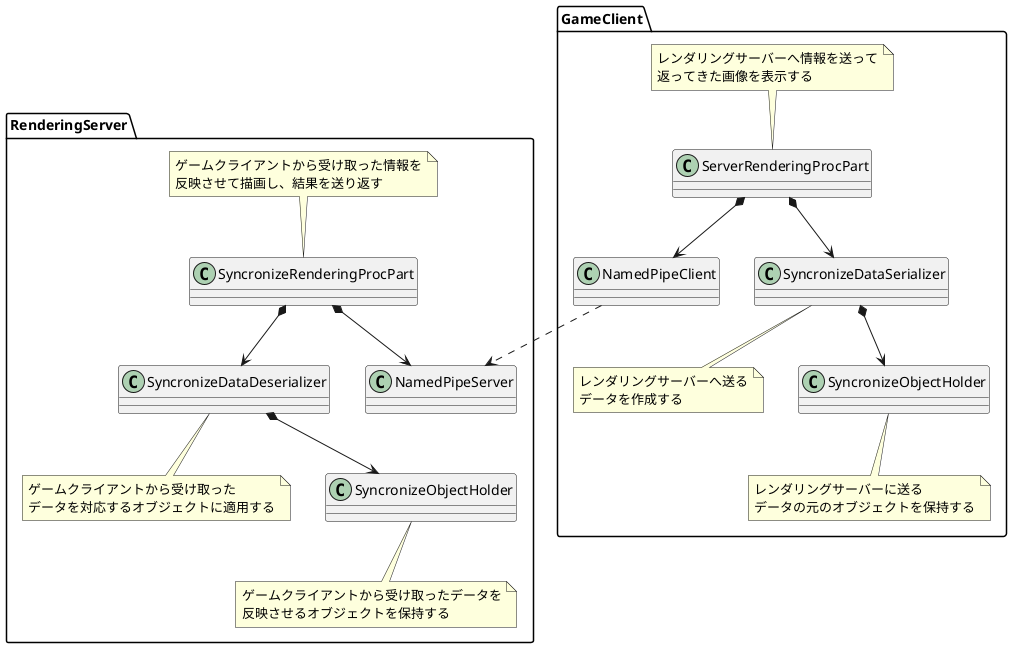
@startuml syncronize_data

namespace GameClient {

class ServerRenderingProcPart
note top
レンダリングサーバーへ情報を送って
返ってきた画像を表示する
endnote

class NamedPipeClient

class SyncronizeDataSerializer
note bottom
レンダリングサーバーへ送る
データを作成する
endnote

class SyncronizeObjectHolder
note bottom
レンダリングサーバーに送る
データの元のオブジェクトを保持する
endnote

ServerRenderingProcPart *--> NamedPipeClient
ServerRenderingProcPart *--> SyncronizeDataSerializer
SyncronizeDataSerializer *--> SyncronizeObjectHolder

}

namespace RenderingServer {

class SyncronizeRenderingProcPart
note top
ゲームクライアントから受け取った情報を
反映させて描画し、結果を送り返す
endnote

class NamedPipeServer

class SyncronizeDataDeserializer
note bottom
ゲームクライアントから受け取った
データを対応するオブジェクトに適用する
endnote

class SyncronizeObjectHolder
note bottom
ゲームクライアントから受け取ったデータを
反映させるオブジェクトを保持する
endnote

SyncronizeRenderingProcPart *--> NamedPipeServer
SyncronizeRenderingProcPart *--> SyncronizeDataDeserializer
SyncronizeDataDeserializer *--> SyncronizeObjectHolder

}

GameClient.NamedPipeClient ..> RenderingServer.NamedPipeServer


@enduml